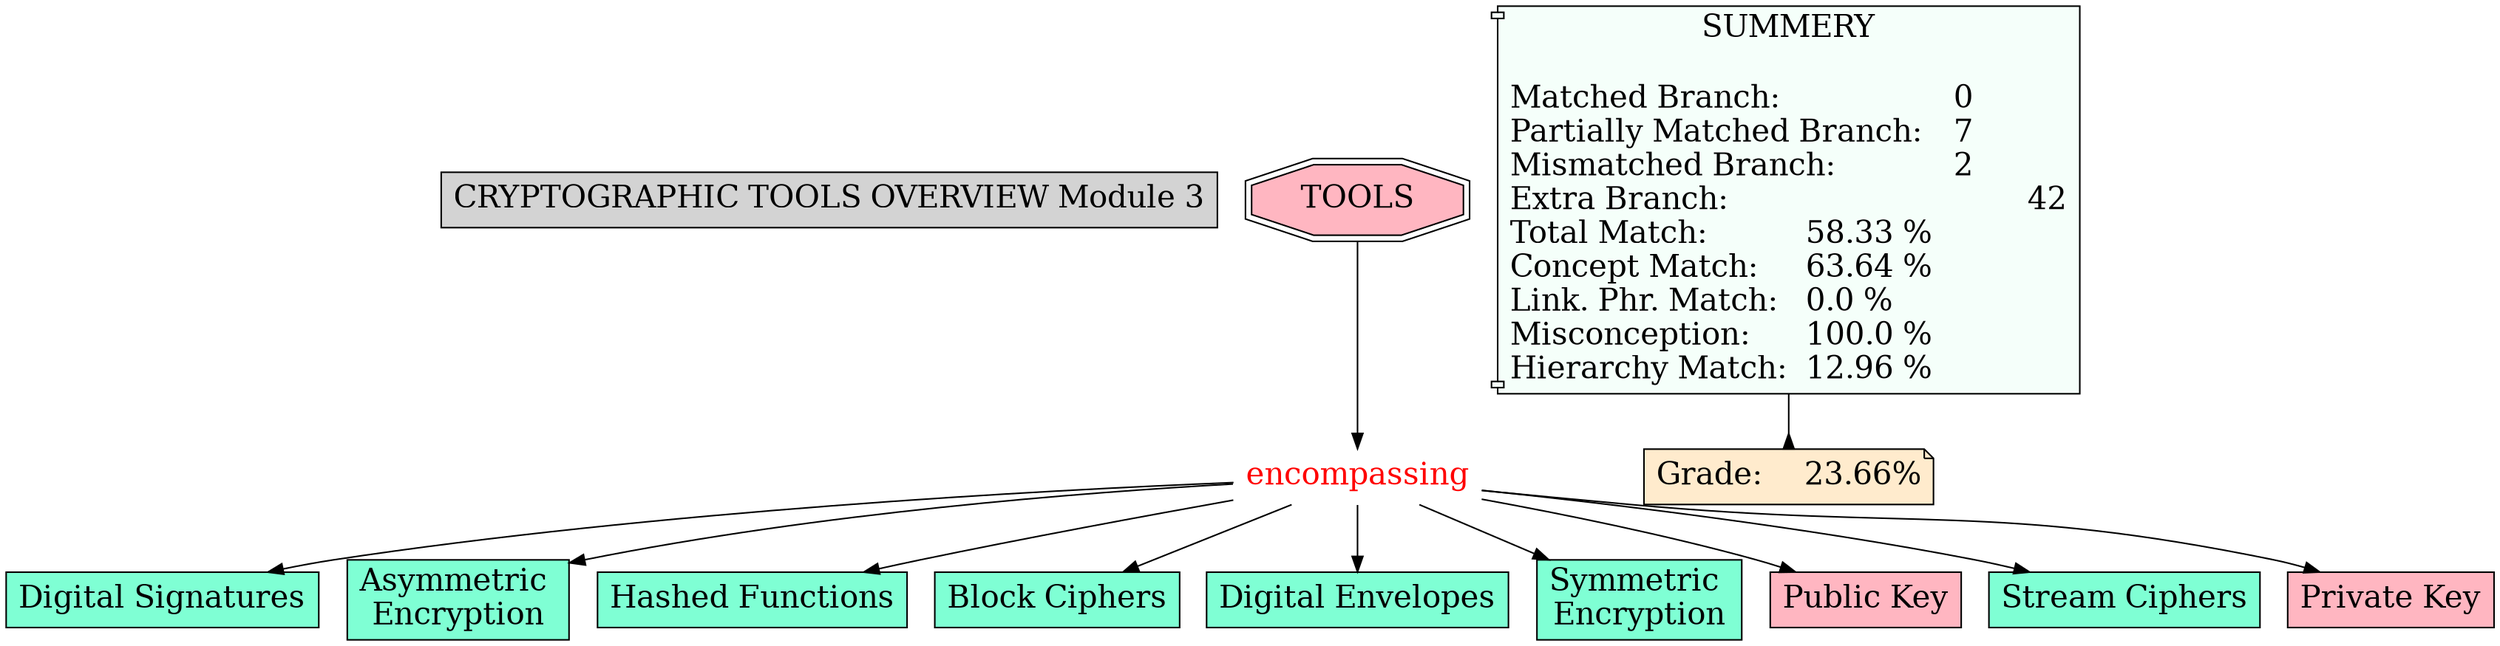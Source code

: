 // The Round Table
digraph {
	"1S3Z7P3NP-91HYWR-9V7" [label="CRYPTOGRAPHIC TOOLS OVERVIEW Module 3" Gsplines=true fontsize=20 shape=rect style=filled]
	"1S48NL75W-JTZRK7-V77" [label=encompassing Gsplines=true fontcolor=red fontsize=20 shape=none]
	"1S46NXV21-2B66DJ1-GMH" [label="Digital Signatures
" Gsplines=true fillcolor=aquamarine fontsize=20 shape=rect style=filled]
	"1S48NL75W-JTZRK7-V77" -> "1S46NXV21-2B66DJ1-GMH" [constraint=true]
	"1S48NKL9N-2D1GYKV-V69" [label=TOOLS Gsplines=true fillcolor="#FFB6C1" fontsize=20 shape=doubleoctagon style=filled]
	"1S48NL75W-JTZRK7-V77" [label=encompassing Gsplines=true fontcolor=red fontsize=20 shape=none]
	"1S48NKL9N-2D1GYKV-V69" -> "1S48NL75W-JTZRK7-V77" [constraint=true]
	"1S48NL75W-JTZRK7-V77" [label=encompassing Gsplines=true fontcolor=red fontsize=20 shape=none]
	"1S46NZP1N-25WL1CK-GPW" [label="Asymmetric 
Encryption" Gsplines=true fillcolor=aquamarine fontsize=20 shape=rect style=filled]
	"1S48NL75W-JTZRK7-V77" -> "1S46NZP1N-25WL1CK-GPW" [constraint=true]
	"1S48NL75W-JTZRK7-V77" [label=encompassing Gsplines=true fontcolor=red fontsize=20 shape=none]
	"1S46P02R4-1C3YQN0-GQQ" [label="Hashed Functions
" Gsplines=true fillcolor=aquamarine fontsize=20 shape=rect style=filled]
	"1S48NL75W-JTZRK7-V77" -> "1S46P02R4-1C3YQN0-GQQ" [constraint=true]
	"1S48NL75W-JTZRK7-V77" [label=encompassing Gsplines=true fontcolor=red fontsize=20 shape=none]
	"1S3Z7P679-1N2HWT6-9VD" [label="Block Ciphers
" Gsplines=true fillcolor=aquamarine fontsize=20 shape=rect style=filled]
	"1S48NL75W-JTZRK7-V77" -> "1S3Z7P679-1N2HWT6-9VD" [constraint=true]
	"1S48NL75W-JTZRK7-V77" [label=encompassing Gsplines=true fontcolor=red fontsize=20 shape=none]
	"1S46NXHZN-VY26RC-GKT" [label="Digital Envelopes
" Gsplines=true fillcolor=aquamarine fontsize=20 shape=rect style=filled]
	"1S48NL75W-JTZRK7-V77" -> "1S46NXHZN-VY26RC-GKT" [constraint=true]
	"1S48NL75W-JTZRK7-V77" [label=encompassing Gsplines=true fontcolor=red fontsize=20 shape=none]
	"1S46NXWYK-MZVK22-GMM" [label="Symmetric 
Encryption" Gsplines=true fillcolor=aquamarine fontsize=20 shape=rect style=filled]
	"1S48NL75W-JTZRK7-V77" -> "1S46NXWYK-MZVK22-GMM" [constraint=true]
	"1S48NL75W-JTZRK7-V77" [label=encompassing Gsplines=true fontcolor=red fontsize=20 shape=none]
	"1S46NXYBW-J7GSHQ-GMR" [label="Public Key
" Gsplines=true fillcolor="#FFB6C1" fontsize=20 shape=rect style=filled]
	"1S48NL75W-JTZRK7-V77" -> "1S46NXYBW-J7GSHQ-GMR" [constraint=true]
	"1S48NL75W-JTZRK7-V77" [label=encompassing Gsplines=true fontcolor=red fontsize=20 shape=none]
	"1S3Z7P7K5-26225WL-9VJ" [label="Stream Ciphers
" Gsplines=true fillcolor=aquamarine fontsize=20 shape=rect style=filled]
	"1S48NL75W-JTZRK7-V77" -> "1S3Z7P7K5-26225WL-9VJ" [constraint=true]
	"1S48NL75W-JTZRK7-V77" [label=encompassing Gsplines=true fontcolor=red fontsize=20 shape=none]
	"1S46P0F80-20SPKQW-GRD" [label="Private Key
" Gsplines=true fillcolor="#FFB6C1" fontsize=20 shape=rect style=filled]
	"1S48NL75W-JTZRK7-V77" -> "1S46P0F80-20SPKQW-GRD" [constraint=true]
	Stat [label="SUMMERY

Matched Branch:			0\lPartially Matched Branch:	7\lMismatched Branch:		2\lExtra Branch:				42\lTotal Match:		58.33 %\lConcept Match:	63.64 %\lLink. Phr. Match:	0.0 %\lMisconception:	100.0 %\lHierarchy Match:	12.96 %\l" Gsplines=true fillcolor="#F5FFFA" fontsize=20 shape=component style=filled]
	Grade [label="Grade:	23.66%" Gsplines=true fillcolor="#FFEBCD" fontsize=20 shape=note style=filled]
	Stat -> Grade [arrowhead=inv color=black constraint=true]
}
